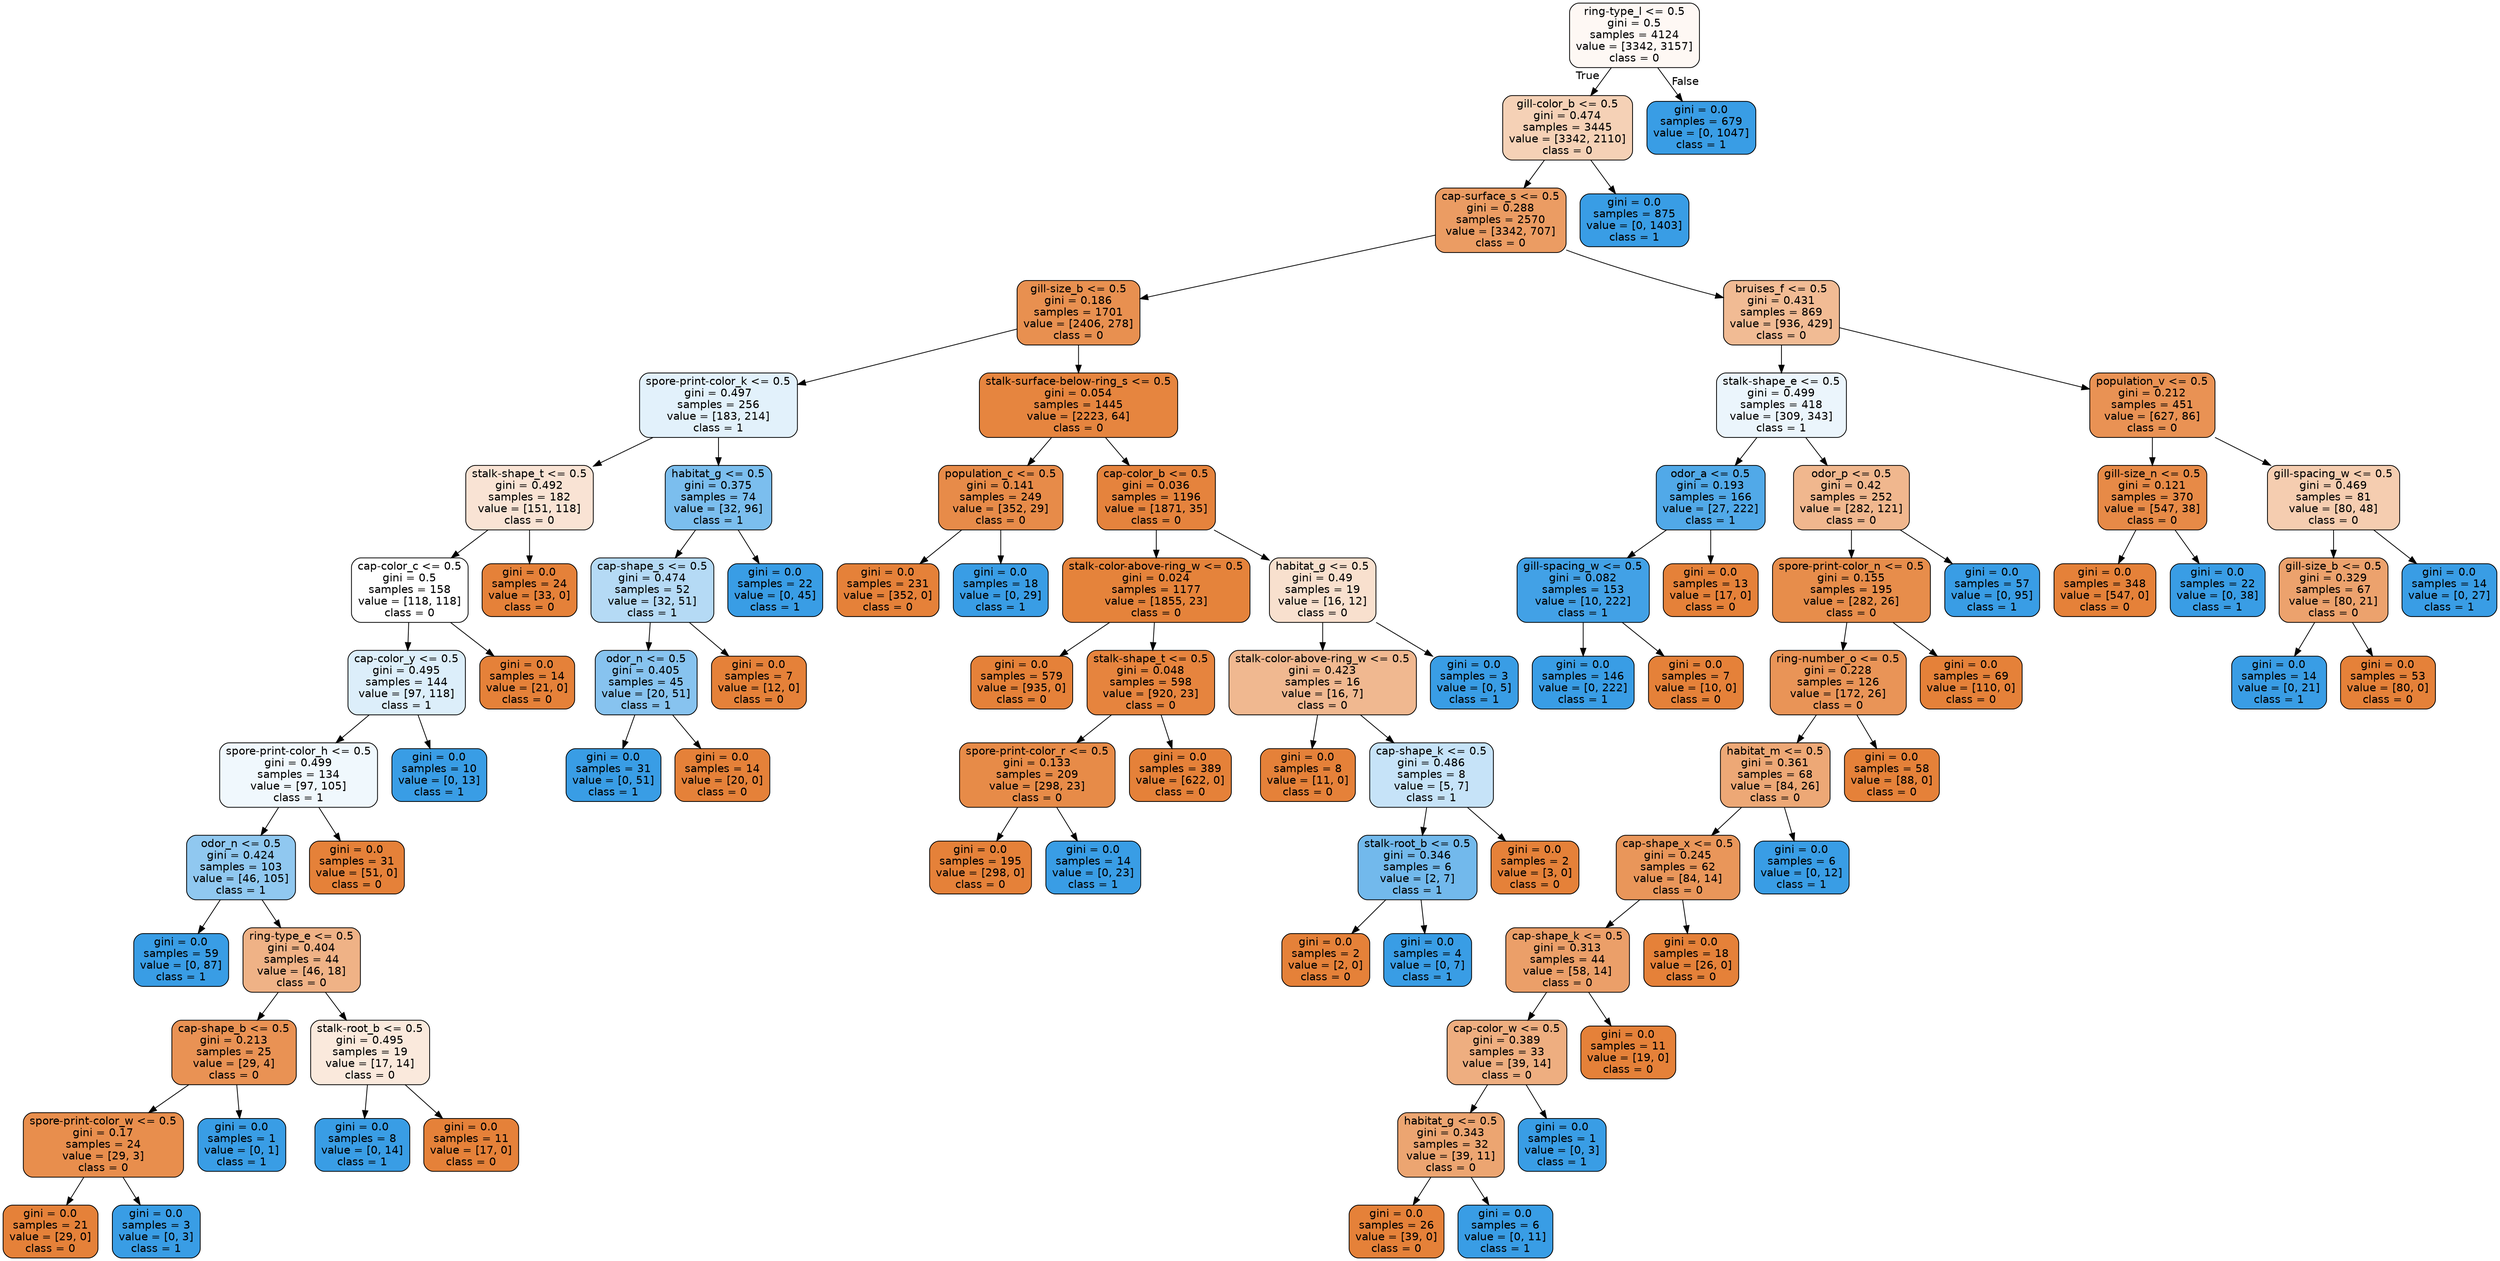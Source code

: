 digraph Tree {
node [shape=box, style="filled, rounded", color="black", fontname="helvetica"] ;
edge [fontname="helvetica"] ;
0 [label="ring-type_l <= 0.5\ngini = 0.5\nsamples = 4124\nvalue = [3342, 3157]\nclass = 0", fillcolor="#fef8f4"] ;
1 [label="gill-color_b <= 0.5\ngini = 0.474\nsamples = 3445\nvalue = [3342, 2110]\nclass = 0", fillcolor="#f5d1b6"] ;
0 -> 1 [labeldistance=2.5, labelangle=45, headlabel="True"] ;
2 [label="cap-surface_s <= 0.5\ngini = 0.288\nsamples = 2570\nvalue = [3342, 707]\nclass = 0", fillcolor="#eb9c63"] ;
1 -> 2 ;
3 [label="gill-size_b <= 0.5\ngini = 0.186\nsamples = 1701\nvalue = [2406, 278]\nclass = 0", fillcolor="#e89050"] ;
2 -> 3 ;
4 [label="spore-print-color_k <= 0.5\ngini = 0.497\nsamples = 256\nvalue = [183, 214]\nclass = 1", fillcolor="#e2f1fb"] ;
3 -> 4 ;
5 [label="stalk-shape_t <= 0.5\ngini = 0.492\nsamples = 182\nvalue = [151, 118]\nclass = 0", fillcolor="#f9e3d4"] ;
4 -> 5 ;
6 [label="cap-color_c <= 0.5\ngini = 0.5\nsamples = 158\nvalue = [118, 118]\nclass = 0", fillcolor="#ffffff"] ;
5 -> 6 ;
7 [label="cap-color_y <= 0.5\ngini = 0.495\nsamples = 144\nvalue = [97, 118]\nclass = 1", fillcolor="#dceefa"] ;
6 -> 7 ;
8 [label="spore-print-color_h <= 0.5\ngini = 0.499\nsamples = 134\nvalue = [97, 105]\nclass = 1", fillcolor="#f0f8fd"] ;
7 -> 8 ;
9 [label="odor_n <= 0.5\ngini = 0.424\nsamples = 103\nvalue = [46, 105]\nclass = 1", fillcolor="#90c8f0"] ;
8 -> 9 ;
10 [label="gini = 0.0\nsamples = 59\nvalue = [0, 87]\nclass = 1", fillcolor="#399de5"] ;
9 -> 10 ;
11 [label="ring-type_e <= 0.5\ngini = 0.404\nsamples = 44\nvalue = [46, 18]\nclass = 0", fillcolor="#efb286"] ;
9 -> 11 ;
12 [label="cap-shape_b <= 0.5\ngini = 0.213\nsamples = 25\nvalue = [29, 4]\nclass = 0", fillcolor="#e99254"] ;
11 -> 12 ;
13 [label="spore-print-color_w <= 0.5\ngini = 0.17\nsamples = 24\nvalue = [29, 3]\nclass = 0", fillcolor="#e88e4d"] ;
12 -> 13 ;
14 [label="gini = 0.0\nsamples = 21\nvalue = [29, 0]\nclass = 0", fillcolor="#e58139"] ;
13 -> 14 ;
15 [label="gini = 0.0\nsamples = 3\nvalue = [0, 3]\nclass = 1", fillcolor="#399de5"] ;
13 -> 15 ;
16 [label="gini = 0.0\nsamples = 1\nvalue = [0, 1]\nclass = 1", fillcolor="#399de5"] ;
12 -> 16 ;
17 [label="stalk-root_b <= 0.5\ngini = 0.495\nsamples = 19\nvalue = [17, 14]\nclass = 0", fillcolor="#fae9dc"] ;
11 -> 17 ;
18 [label="gini = 0.0\nsamples = 8\nvalue = [0, 14]\nclass = 1", fillcolor="#399de5"] ;
17 -> 18 ;
19 [label="gini = 0.0\nsamples = 11\nvalue = [17, 0]\nclass = 0", fillcolor="#e58139"] ;
17 -> 19 ;
20 [label="gini = 0.0\nsamples = 31\nvalue = [51, 0]\nclass = 0", fillcolor="#e58139"] ;
8 -> 20 ;
21 [label="gini = 0.0\nsamples = 10\nvalue = [0, 13]\nclass = 1", fillcolor="#399de5"] ;
7 -> 21 ;
22 [label="gini = 0.0\nsamples = 14\nvalue = [21, 0]\nclass = 0", fillcolor="#e58139"] ;
6 -> 22 ;
23 [label="gini = 0.0\nsamples = 24\nvalue = [33, 0]\nclass = 0", fillcolor="#e58139"] ;
5 -> 23 ;
24 [label="habitat_g <= 0.5\ngini = 0.375\nsamples = 74\nvalue = [32, 96]\nclass = 1", fillcolor="#7bbeee"] ;
4 -> 24 ;
25 [label="cap-shape_s <= 0.5\ngini = 0.474\nsamples = 52\nvalue = [32, 51]\nclass = 1", fillcolor="#b5daf5"] ;
24 -> 25 ;
26 [label="odor_n <= 0.5\ngini = 0.405\nsamples = 45\nvalue = [20, 51]\nclass = 1", fillcolor="#87c3ef"] ;
25 -> 26 ;
27 [label="gini = 0.0\nsamples = 31\nvalue = [0, 51]\nclass = 1", fillcolor="#399de5"] ;
26 -> 27 ;
28 [label="gini = 0.0\nsamples = 14\nvalue = [20, 0]\nclass = 0", fillcolor="#e58139"] ;
26 -> 28 ;
29 [label="gini = 0.0\nsamples = 7\nvalue = [12, 0]\nclass = 0", fillcolor="#e58139"] ;
25 -> 29 ;
30 [label="gini = 0.0\nsamples = 22\nvalue = [0, 45]\nclass = 1", fillcolor="#399de5"] ;
24 -> 30 ;
31 [label="stalk-surface-below-ring_s <= 0.5\ngini = 0.054\nsamples = 1445\nvalue = [2223, 64]\nclass = 0", fillcolor="#e6853f"] ;
3 -> 31 ;
32 [label="population_c <= 0.5\ngini = 0.141\nsamples = 249\nvalue = [352, 29]\nclass = 0", fillcolor="#e78b49"] ;
31 -> 32 ;
33 [label="gini = 0.0\nsamples = 231\nvalue = [352, 0]\nclass = 0", fillcolor="#e58139"] ;
32 -> 33 ;
34 [label="gini = 0.0\nsamples = 18\nvalue = [0, 29]\nclass = 1", fillcolor="#399de5"] ;
32 -> 34 ;
35 [label="cap-color_b <= 0.5\ngini = 0.036\nsamples = 1196\nvalue = [1871, 35]\nclass = 0", fillcolor="#e5833d"] ;
31 -> 35 ;
36 [label="stalk-color-above-ring_w <= 0.5\ngini = 0.024\nsamples = 1177\nvalue = [1855, 23]\nclass = 0", fillcolor="#e5833b"] ;
35 -> 36 ;
37 [label="gini = 0.0\nsamples = 579\nvalue = [935, 0]\nclass = 0", fillcolor="#e58139"] ;
36 -> 37 ;
38 [label="stalk-shape_t <= 0.5\ngini = 0.048\nsamples = 598\nvalue = [920, 23]\nclass = 0", fillcolor="#e6843e"] ;
36 -> 38 ;
39 [label="spore-print-color_r <= 0.5\ngini = 0.133\nsamples = 209\nvalue = [298, 23]\nclass = 0", fillcolor="#e78b48"] ;
38 -> 39 ;
40 [label="gini = 0.0\nsamples = 195\nvalue = [298, 0]\nclass = 0", fillcolor="#e58139"] ;
39 -> 40 ;
41 [label="gini = 0.0\nsamples = 14\nvalue = [0, 23]\nclass = 1", fillcolor="#399de5"] ;
39 -> 41 ;
42 [label="gini = 0.0\nsamples = 389\nvalue = [622, 0]\nclass = 0", fillcolor="#e58139"] ;
38 -> 42 ;
43 [label="habitat_g <= 0.5\ngini = 0.49\nsamples = 19\nvalue = [16, 12]\nclass = 0", fillcolor="#f8e0ce"] ;
35 -> 43 ;
44 [label="stalk-color-above-ring_w <= 0.5\ngini = 0.423\nsamples = 16\nvalue = [16, 7]\nclass = 0", fillcolor="#f0b890"] ;
43 -> 44 ;
45 [label="gini = 0.0\nsamples = 8\nvalue = [11, 0]\nclass = 0", fillcolor="#e58139"] ;
44 -> 45 ;
46 [label="cap-shape_k <= 0.5\ngini = 0.486\nsamples = 8\nvalue = [5, 7]\nclass = 1", fillcolor="#c6e3f8"] ;
44 -> 46 ;
47 [label="stalk-root_b <= 0.5\ngini = 0.346\nsamples = 6\nvalue = [2, 7]\nclass = 1", fillcolor="#72b9ec"] ;
46 -> 47 ;
48 [label="gini = 0.0\nsamples = 2\nvalue = [2, 0]\nclass = 0", fillcolor="#e58139"] ;
47 -> 48 ;
49 [label="gini = 0.0\nsamples = 4\nvalue = [0, 7]\nclass = 1", fillcolor="#399de5"] ;
47 -> 49 ;
50 [label="gini = 0.0\nsamples = 2\nvalue = [3, 0]\nclass = 0", fillcolor="#e58139"] ;
46 -> 50 ;
51 [label="gini = 0.0\nsamples = 3\nvalue = [0, 5]\nclass = 1", fillcolor="#399de5"] ;
43 -> 51 ;
52 [label="bruises_f <= 0.5\ngini = 0.431\nsamples = 869\nvalue = [936, 429]\nclass = 0", fillcolor="#f1bb94"] ;
2 -> 52 ;
53 [label="stalk-shape_e <= 0.5\ngini = 0.499\nsamples = 418\nvalue = [309, 343]\nclass = 1", fillcolor="#ebf5fc"] ;
52 -> 53 ;
54 [label="odor_a <= 0.5\ngini = 0.193\nsamples = 166\nvalue = [27, 222]\nclass = 1", fillcolor="#51a9e8"] ;
53 -> 54 ;
55 [label="gill-spacing_w <= 0.5\ngini = 0.082\nsamples = 153\nvalue = [10, 222]\nclass = 1", fillcolor="#42a1e6"] ;
54 -> 55 ;
56 [label="gini = 0.0\nsamples = 146\nvalue = [0, 222]\nclass = 1", fillcolor="#399de5"] ;
55 -> 56 ;
57 [label="gini = 0.0\nsamples = 7\nvalue = [10, 0]\nclass = 0", fillcolor="#e58139"] ;
55 -> 57 ;
58 [label="gini = 0.0\nsamples = 13\nvalue = [17, 0]\nclass = 0", fillcolor="#e58139"] ;
54 -> 58 ;
59 [label="odor_p <= 0.5\ngini = 0.42\nsamples = 252\nvalue = [282, 121]\nclass = 0", fillcolor="#f0b78e"] ;
53 -> 59 ;
60 [label="spore-print-color_n <= 0.5\ngini = 0.155\nsamples = 195\nvalue = [282, 26]\nclass = 0", fillcolor="#e78d4b"] ;
59 -> 60 ;
61 [label="ring-number_o <= 0.5\ngini = 0.228\nsamples = 126\nvalue = [172, 26]\nclass = 0", fillcolor="#e99457"] ;
60 -> 61 ;
62 [label="habitat_m <= 0.5\ngini = 0.361\nsamples = 68\nvalue = [84, 26]\nclass = 0", fillcolor="#eda876"] ;
61 -> 62 ;
63 [label="cap-shape_x <= 0.5\ngini = 0.245\nsamples = 62\nvalue = [84, 14]\nclass = 0", fillcolor="#e9965a"] ;
62 -> 63 ;
64 [label="cap-shape_k <= 0.5\ngini = 0.313\nsamples = 44\nvalue = [58, 14]\nclass = 0", fillcolor="#eb9f69"] ;
63 -> 64 ;
65 [label="cap-color_w <= 0.5\ngini = 0.389\nsamples = 33\nvalue = [39, 14]\nclass = 0", fillcolor="#eeae80"] ;
64 -> 65 ;
66 [label="habitat_g <= 0.5\ngini = 0.343\nsamples = 32\nvalue = [39, 11]\nclass = 0", fillcolor="#eca571"] ;
65 -> 66 ;
67 [label="gini = 0.0\nsamples = 26\nvalue = [39, 0]\nclass = 0", fillcolor="#e58139"] ;
66 -> 67 ;
68 [label="gini = 0.0\nsamples = 6\nvalue = [0, 11]\nclass = 1", fillcolor="#399de5"] ;
66 -> 68 ;
69 [label="gini = 0.0\nsamples = 1\nvalue = [0, 3]\nclass = 1", fillcolor="#399de5"] ;
65 -> 69 ;
70 [label="gini = 0.0\nsamples = 11\nvalue = [19, 0]\nclass = 0", fillcolor="#e58139"] ;
64 -> 70 ;
71 [label="gini = 0.0\nsamples = 18\nvalue = [26, 0]\nclass = 0", fillcolor="#e58139"] ;
63 -> 71 ;
72 [label="gini = 0.0\nsamples = 6\nvalue = [0, 12]\nclass = 1", fillcolor="#399de5"] ;
62 -> 72 ;
73 [label="gini = 0.0\nsamples = 58\nvalue = [88, 0]\nclass = 0", fillcolor="#e58139"] ;
61 -> 73 ;
74 [label="gini = 0.0\nsamples = 69\nvalue = [110, 0]\nclass = 0", fillcolor="#e58139"] ;
60 -> 74 ;
75 [label="gini = 0.0\nsamples = 57\nvalue = [0, 95]\nclass = 1", fillcolor="#399de5"] ;
59 -> 75 ;
76 [label="population_v <= 0.5\ngini = 0.212\nsamples = 451\nvalue = [627, 86]\nclass = 0", fillcolor="#e99254"] ;
52 -> 76 ;
77 [label="gill-size_n <= 0.5\ngini = 0.121\nsamples = 370\nvalue = [547, 38]\nclass = 0", fillcolor="#e78a47"] ;
76 -> 77 ;
78 [label="gini = 0.0\nsamples = 348\nvalue = [547, 0]\nclass = 0", fillcolor="#e58139"] ;
77 -> 78 ;
79 [label="gini = 0.0\nsamples = 22\nvalue = [0, 38]\nclass = 1", fillcolor="#399de5"] ;
77 -> 79 ;
80 [label="gill-spacing_w <= 0.5\ngini = 0.469\nsamples = 81\nvalue = [80, 48]\nclass = 0", fillcolor="#f5cdb0"] ;
76 -> 80 ;
81 [label="gill-size_b <= 0.5\ngini = 0.329\nsamples = 67\nvalue = [80, 21]\nclass = 0", fillcolor="#eca26d"] ;
80 -> 81 ;
82 [label="gini = 0.0\nsamples = 14\nvalue = [0, 21]\nclass = 1", fillcolor="#399de5"] ;
81 -> 82 ;
83 [label="gini = 0.0\nsamples = 53\nvalue = [80, 0]\nclass = 0", fillcolor="#e58139"] ;
81 -> 83 ;
84 [label="gini = 0.0\nsamples = 14\nvalue = [0, 27]\nclass = 1", fillcolor="#399de5"] ;
80 -> 84 ;
85 [label="gini = 0.0\nsamples = 875\nvalue = [0, 1403]\nclass = 1", fillcolor="#399de5"] ;
1 -> 85 ;
86 [label="gini = 0.0\nsamples = 679\nvalue = [0, 1047]\nclass = 1", fillcolor="#399de5"] ;
0 -> 86 [labeldistance=2.5, labelangle=-45, headlabel="False"] ;
}